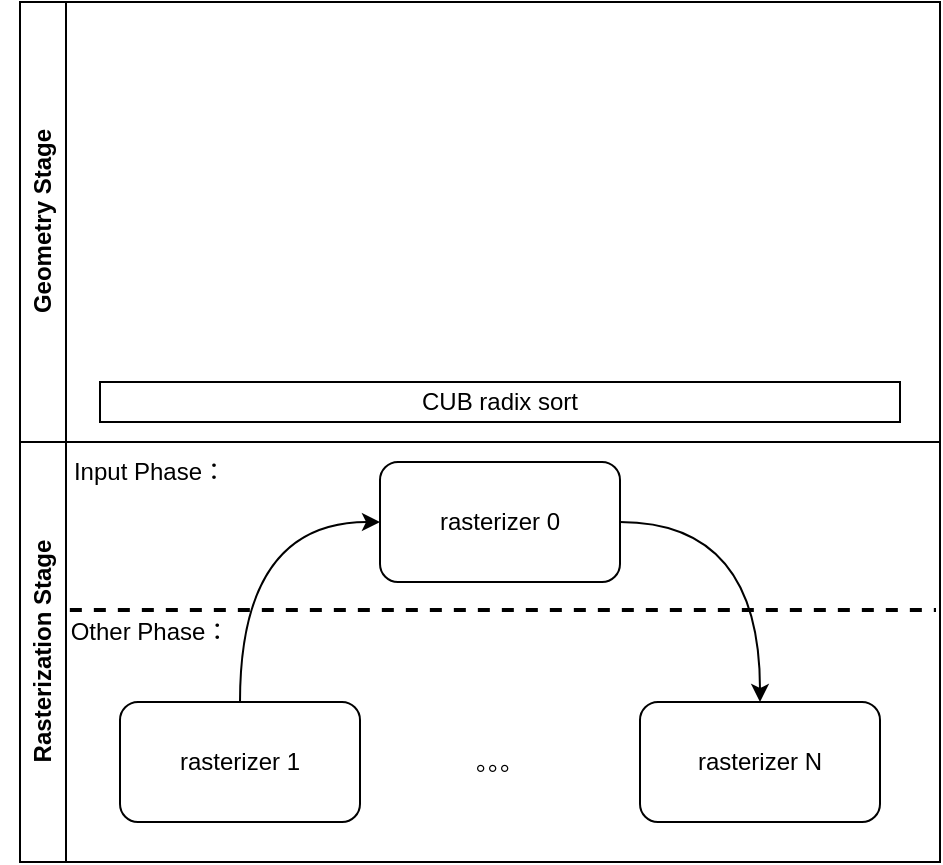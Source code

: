 <mxfile version="24.2.5" type="github">
  <diagram name="第 1 页" id="R0a_DGcPqlOUdR0yVT3M">
    <mxGraphModel dx="865" dy="1659" grid="1" gridSize="10" guides="1" tooltips="1" connect="1" arrows="1" fold="1" page="1" pageScale="1" pageWidth="827" pageHeight="1169" math="0" shadow="0">
      <root>
        <mxCell id="0" />
        <mxCell id="1" parent="0" />
        <mxCell id="PYF7y9KTU3-PXiWqatS_-15" value="" style="endArrow=none;html=1;rounded=0;exitX=0.002;exitY=0.4;exitDx=0;exitDy=0;exitPerimeter=0;dashed=1;strokeWidth=2;endSize=0;startSize=0;" edge="1" parent="1" source="k40D2sdrNu16etbzWPAA-2">
          <mxGeometry width="50" height="50" relative="1" as="geometry">
            <mxPoint x="240" y="270" as="sourcePoint" />
            <mxPoint x="668" y="264" as="targetPoint" />
          </mxGeometry>
        </mxCell>
        <mxCell id="k40D2sdrNu16etbzWPAA-2" value="Rasterization Stage" style="swimlane;horizontal=0;whiteSpace=wrap;html=1;" parent="1" vertex="1">
          <mxGeometry x="210" y="180" width="460" height="210" as="geometry" />
        </mxCell>
        <mxCell id="PYF7y9KTU3-PXiWqatS_-12" style="edgeStyle=orthogonalEdgeStyle;rounded=0;orthogonalLoop=1;jettySize=auto;html=1;entryX=0.5;entryY=0;entryDx=0;entryDy=0;exitX=1;exitY=0.5;exitDx=0;exitDy=0;curved=1;" edge="1" parent="k40D2sdrNu16etbzWPAA-2" source="PYF7y9KTU3-PXiWqatS_-3" target="PYF7y9KTU3-PXiWqatS_-5">
          <mxGeometry relative="1" as="geometry" />
        </mxCell>
        <mxCell id="PYF7y9KTU3-PXiWqatS_-3" value="rasterizer 0" style="rounded=1;whiteSpace=wrap;html=1;" vertex="1" parent="k40D2sdrNu16etbzWPAA-2">
          <mxGeometry x="180" y="10" width="120" height="60" as="geometry" />
        </mxCell>
        <mxCell id="PYF7y9KTU3-PXiWqatS_-11" style="edgeStyle=orthogonalEdgeStyle;rounded=0;orthogonalLoop=1;jettySize=auto;html=1;exitX=0.5;exitY=0;exitDx=0;exitDy=0;entryX=0;entryY=0.5;entryDx=0;entryDy=0;curved=1;" edge="1" parent="k40D2sdrNu16etbzWPAA-2" source="PYF7y9KTU3-PXiWqatS_-4" target="PYF7y9KTU3-PXiWqatS_-3">
          <mxGeometry relative="1" as="geometry" />
        </mxCell>
        <mxCell id="PYF7y9KTU3-PXiWqatS_-4" value="rasterizer 1" style="rounded=1;whiteSpace=wrap;html=1;" vertex="1" parent="k40D2sdrNu16etbzWPAA-2">
          <mxGeometry x="50" y="130" width="120" height="60" as="geometry" />
        </mxCell>
        <mxCell id="PYF7y9KTU3-PXiWqatS_-5" value="rasterizer N" style="rounded=1;whiteSpace=wrap;html=1;" vertex="1" parent="k40D2sdrNu16etbzWPAA-2">
          <mxGeometry x="310" y="130" width="120" height="60" as="geometry" />
        </mxCell>
        <mxCell id="PYF7y9KTU3-PXiWqatS_-6" value="。。。" style="text;html=1;align=center;verticalAlign=middle;whiteSpace=wrap;rounded=0;" vertex="1" parent="k40D2sdrNu16etbzWPAA-2">
          <mxGeometry x="210" y="145" width="60" height="30" as="geometry" />
        </mxCell>
        <mxCell id="PYF7y9KTU3-PXiWqatS_-16" value="Input Phase：" style="text;html=1;align=center;verticalAlign=middle;whiteSpace=wrap;rounded=0;" vertex="1" parent="k40D2sdrNu16etbzWPAA-2">
          <mxGeometry x="-10" width="150" height="30" as="geometry" />
        </mxCell>
        <mxCell id="PYF7y9KTU3-PXiWqatS_-18" value="Other Phase：" style="text;html=1;align=center;verticalAlign=middle;whiteSpace=wrap;rounded=0;" vertex="1" parent="k40D2sdrNu16etbzWPAA-2">
          <mxGeometry x="-10" y="80" width="150" height="30" as="geometry" />
        </mxCell>
        <mxCell id="PYF7y9KTU3-PXiWqatS_-1" value="Geometry Stage" style="swimlane;horizontal=0;whiteSpace=wrap;html=1;" vertex="1" parent="1">
          <mxGeometry x="210" y="-40" width="460" height="220" as="geometry" />
        </mxCell>
        <mxCell id="PYF7y9KTU3-PXiWqatS_-7" value="CUB radix sort" style="rounded=0;whiteSpace=wrap;html=1;" vertex="1" parent="PYF7y9KTU3-PXiWqatS_-1">
          <mxGeometry x="40" y="190" width="400" height="20" as="geometry" />
        </mxCell>
      </root>
    </mxGraphModel>
  </diagram>
</mxfile>
